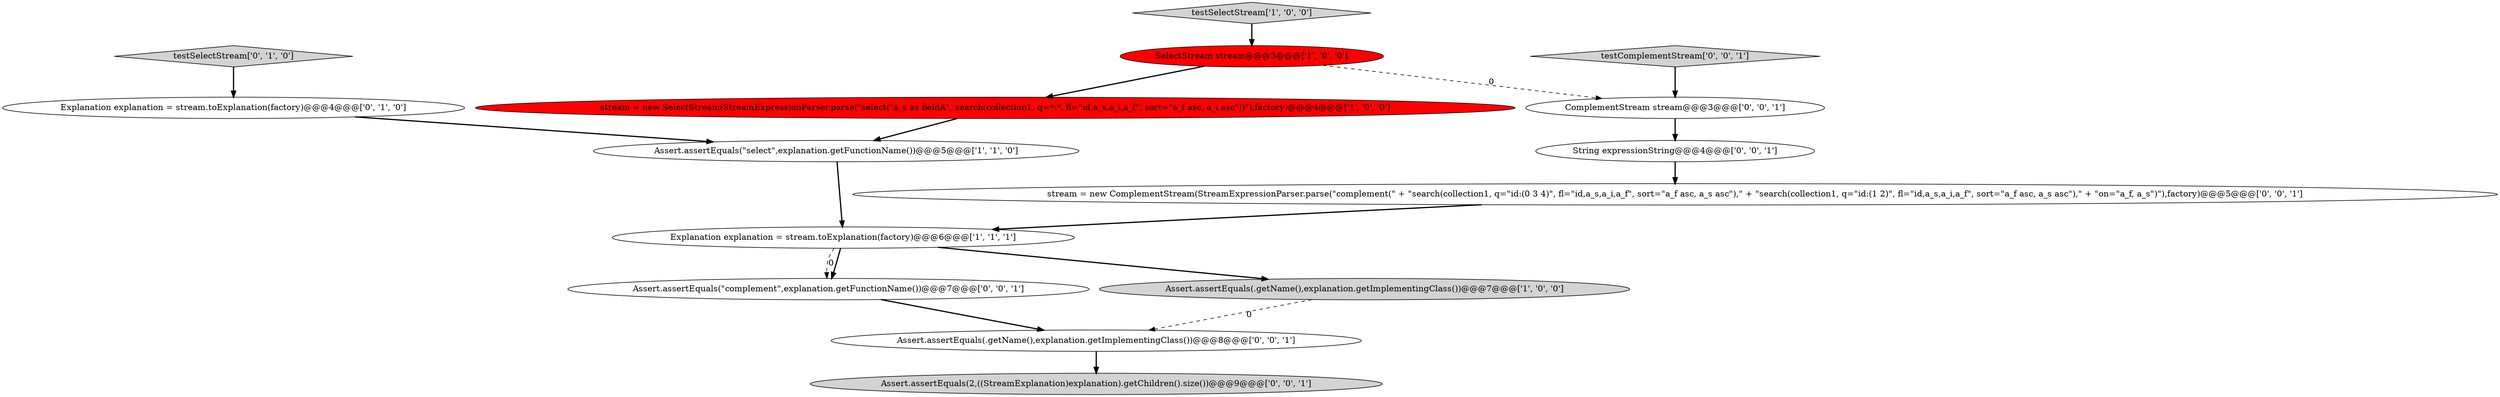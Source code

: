 digraph {
4 [style = filled, label = "Assert.assertEquals(\"select\",explanation.getFunctionName())@@@5@@@['1', '1', '0']", fillcolor = white, shape = ellipse image = "AAA0AAABBB1BBB"];
7 [style = filled, label = "testSelectStream['0', '1', '0']", fillcolor = lightgray, shape = diamond image = "AAA0AAABBB2BBB"];
8 [style = filled, label = "stream = new ComplementStream(StreamExpressionParser.parse(\"complement(\" + \"search(collection1, q=\"id:(0 3 4)\", fl=\"id,a_s,a_i,a_f\", sort=\"a_f asc, a_s asc\"),\" + \"search(collection1, q=\"id:(1 2)\", fl=\"id,a_s,a_i,a_f\", sort=\"a_f asc, a_s asc\"),\" + \"on=\"a_f, a_s\")\"),factory)@@@5@@@['0', '0', '1']", fillcolor = white, shape = ellipse image = "AAA0AAABBB3BBB"];
1 [style = filled, label = "SelectStream stream@@@3@@@['1', '0', '0']", fillcolor = red, shape = ellipse image = "AAA1AAABBB1BBB"];
9 [style = filled, label = "Assert.assertEquals(\"complement\",explanation.getFunctionName())@@@7@@@['0', '0', '1']", fillcolor = white, shape = ellipse image = "AAA0AAABBB3BBB"];
11 [style = filled, label = "testComplementStream['0', '0', '1']", fillcolor = lightgray, shape = diamond image = "AAA0AAABBB3BBB"];
5 [style = filled, label = "Assert.assertEquals(.getName(),explanation.getImplementingClass())@@@7@@@['1', '0', '0']", fillcolor = lightgray, shape = ellipse image = "AAA0AAABBB1BBB"];
13 [style = filled, label = "Assert.assertEquals(2,((StreamExplanation)explanation).getChildren().size())@@@9@@@['0', '0', '1']", fillcolor = lightgray, shape = ellipse image = "AAA0AAABBB3BBB"];
0 [style = filled, label = "Explanation explanation = stream.toExplanation(factory)@@@6@@@['1', '1', '1']", fillcolor = white, shape = ellipse image = "AAA0AAABBB1BBB"];
10 [style = filled, label = "String expressionString@@@4@@@['0', '0', '1']", fillcolor = white, shape = ellipse image = "AAA0AAABBB3BBB"];
14 [style = filled, label = "Assert.assertEquals(.getName(),explanation.getImplementingClass())@@@8@@@['0', '0', '1']", fillcolor = white, shape = ellipse image = "AAA0AAABBB3BBB"];
3 [style = filled, label = "stream = new SelectStream(StreamExpressionParser.parse(\"select(\"a_s as fieldA\", search(collection1, q=*:*, fl=\"id,a_s,a_i,a_f\", sort=\"a_f asc, a_i asc\"))\"),factory)@@@4@@@['1', '0', '0']", fillcolor = red, shape = ellipse image = "AAA1AAABBB1BBB"];
2 [style = filled, label = "testSelectStream['1', '0', '0']", fillcolor = lightgray, shape = diamond image = "AAA0AAABBB1BBB"];
6 [style = filled, label = "Explanation explanation = stream.toExplanation(factory)@@@4@@@['0', '1', '0']", fillcolor = white, shape = ellipse image = "AAA0AAABBB2BBB"];
12 [style = filled, label = "ComplementStream stream@@@3@@@['0', '0', '1']", fillcolor = white, shape = ellipse image = "AAA0AAABBB3BBB"];
1->3 [style = bold, label=""];
8->0 [style = bold, label=""];
1->12 [style = dashed, label="0"];
6->4 [style = bold, label=""];
0->9 [style = bold, label=""];
12->10 [style = bold, label=""];
11->12 [style = bold, label=""];
5->14 [style = dashed, label="0"];
14->13 [style = bold, label=""];
0->9 [style = dashed, label="0"];
10->8 [style = bold, label=""];
3->4 [style = bold, label=""];
2->1 [style = bold, label=""];
7->6 [style = bold, label=""];
4->0 [style = bold, label=""];
0->5 [style = bold, label=""];
9->14 [style = bold, label=""];
}
